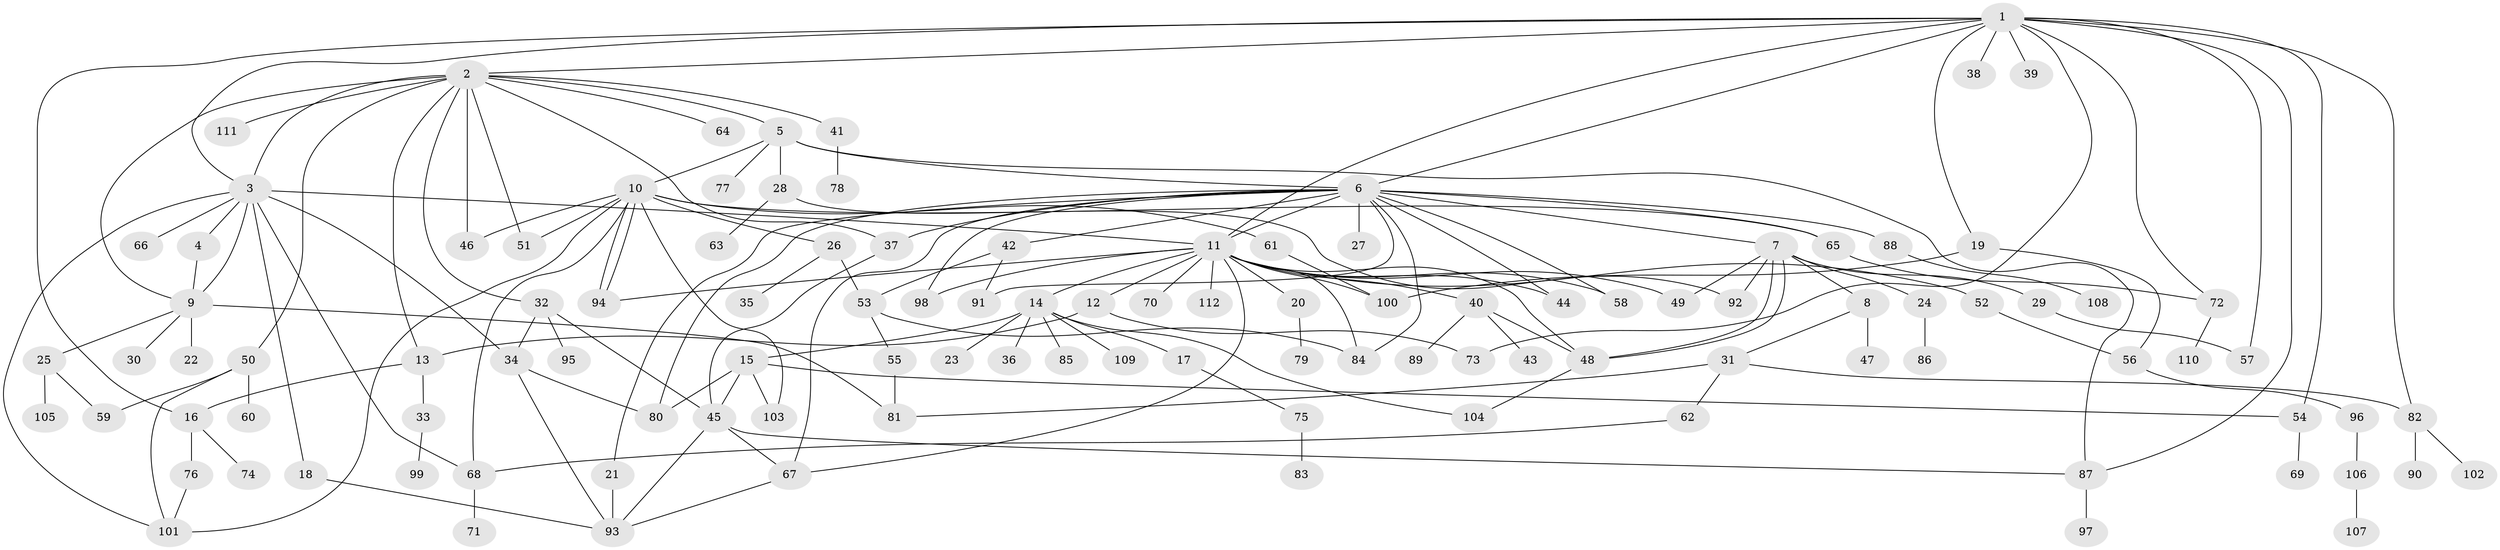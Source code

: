 // coarse degree distribution, {1: 0.2222222222222222, 5: 0.08888888888888889, 2: 0.26666666666666666, 7: 0.06666666666666667, 12: 0.022222222222222223, 3: 0.1111111111111111, 4: 0.08888888888888889, 13: 0.022222222222222223, 11: 0.044444444444444446, 6: 0.044444444444444446, 17: 0.022222222222222223}
// Generated by graph-tools (version 1.1) at 2025/36/03/04/25 23:36:53]
// undirected, 112 vertices, 168 edges
graph export_dot {
  node [color=gray90,style=filled];
  1;
  2;
  3;
  4;
  5;
  6;
  7;
  8;
  9;
  10;
  11;
  12;
  13;
  14;
  15;
  16;
  17;
  18;
  19;
  20;
  21;
  22;
  23;
  24;
  25;
  26;
  27;
  28;
  29;
  30;
  31;
  32;
  33;
  34;
  35;
  36;
  37;
  38;
  39;
  40;
  41;
  42;
  43;
  44;
  45;
  46;
  47;
  48;
  49;
  50;
  51;
  52;
  53;
  54;
  55;
  56;
  57;
  58;
  59;
  60;
  61;
  62;
  63;
  64;
  65;
  66;
  67;
  68;
  69;
  70;
  71;
  72;
  73;
  74;
  75;
  76;
  77;
  78;
  79;
  80;
  81;
  82;
  83;
  84;
  85;
  86;
  87;
  88;
  89;
  90;
  91;
  92;
  93;
  94;
  95;
  96;
  97;
  98;
  99;
  100;
  101;
  102;
  103;
  104;
  105;
  106;
  107;
  108;
  109;
  110;
  111;
  112;
  1 -- 2;
  1 -- 3;
  1 -- 6;
  1 -- 11;
  1 -- 16;
  1 -- 19;
  1 -- 38;
  1 -- 39;
  1 -- 54;
  1 -- 57;
  1 -- 72;
  1 -- 73;
  1 -- 82;
  1 -- 87;
  2 -- 3;
  2 -- 5;
  2 -- 9;
  2 -- 13;
  2 -- 32;
  2 -- 37;
  2 -- 41;
  2 -- 46;
  2 -- 50;
  2 -- 51;
  2 -- 64;
  2 -- 111;
  3 -- 4;
  3 -- 9;
  3 -- 11;
  3 -- 18;
  3 -- 34;
  3 -- 66;
  3 -- 68;
  3 -- 101;
  4 -- 9;
  5 -- 6;
  5 -- 10;
  5 -- 28;
  5 -- 77;
  5 -- 87;
  6 -- 7;
  6 -- 11;
  6 -- 21;
  6 -- 27;
  6 -- 37;
  6 -- 42;
  6 -- 44;
  6 -- 58;
  6 -- 65;
  6 -- 67;
  6 -- 80;
  6 -- 84;
  6 -- 88;
  6 -- 91;
  6 -- 98;
  7 -- 8;
  7 -- 24;
  7 -- 29;
  7 -- 48;
  7 -- 48;
  7 -- 49;
  7 -- 92;
  8 -- 31;
  8 -- 47;
  9 -- 22;
  9 -- 25;
  9 -- 30;
  9 -- 81;
  10 -- 26;
  10 -- 46;
  10 -- 51;
  10 -- 61;
  10 -- 65;
  10 -- 68;
  10 -- 94;
  10 -- 94;
  10 -- 101;
  10 -- 103;
  11 -- 12;
  11 -- 14;
  11 -- 20;
  11 -- 40;
  11 -- 44;
  11 -- 48;
  11 -- 49;
  11 -- 52;
  11 -- 58;
  11 -- 67;
  11 -- 70;
  11 -- 84;
  11 -- 94;
  11 -- 98;
  11 -- 100;
  11 -- 112;
  12 -- 13;
  12 -- 73;
  13 -- 16;
  13 -- 33;
  14 -- 15;
  14 -- 17;
  14 -- 23;
  14 -- 36;
  14 -- 85;
  14 -- 104;
  14 -- 109;
  15 -- 45;
  15 -- 54;
  15 -- 80;
  15 -- 103;
  16 -- 74;
  16 -- 76;
  17 -- 75;
  18 -- 93;
  19 -- 56;
  19 -- 100;
  20 -- 79;
  21 -- 93;
  24 -- 86;
  25 -- 59;
  25 -- 105;
  26 -- 35;
  26 -- 53;
  28 -- 63;
  28 -- 92;
  29 -- 57;
  31 -- 62;
  31 -- 81;
  31 -- 82;
  32 -- 34;
  32 -- 45;
  32 -- 95;
  33 -- 99;
  34 -- 80;
  34 -- 93;
  37 -- 45;
  40 -- 43;
  40 -- 48;
  40 -- 89;
  41 -- 78;
  42 -- 53;
  42 -- 91;
  45 -- 67;
  45 -- 87;
  45 -- 93;
  48 -- 104;
  50 -- 59;
  50 -- 60;
  50 -- 101;
  52 -- 56;
  53 -- 55;
  53 -- 84;
  54 -- 69;
  55 -- 81;
  56 -- 96;
  61 -- 100;
  62 -- 68;
  65 -- 72;
  67 -- 93;
  68 -- 71;
  72 -- 110;
  75 -- 83;
  76 -- 101;
  82 -- 90;
  82 -- 102;
  87 -- 97;
  88 -- 108;
  96 -- 106;
  106 -- 107;
}
